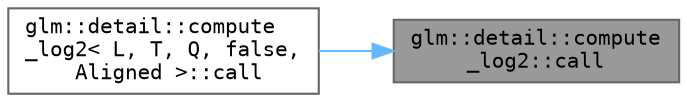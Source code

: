 digraph "glm::detail::compute_log2::call"
{
 // LATEX_PDF_SIZE
  bgcolor="transparent";
  edge [fontname=Terminal,fontsize=10,labelfontname=Helvetica,labelfontsize=10];
  node [fontname=Terminal,fontsize=10,shape=box,height=0.2,width=0.4];
  rankdir="RL";
  Node1 [label="glm::detail::compute\l_log2::call",height=0.2,width=0.4,color="gray40", fillcolor="grey60", style="filled", fontcolor="black",tooltip=" "];
  Node1 -> Node2 [dir="back",color="steelblue1",style="solid"];
  Node2 [label="glm::detail::compute\l_log2\< L, T, Q, false,\l Aligned \>::call",height=0.2,width=0.4,color="grey40", fillcolor="white", style="filled",URL="$structglm_1_1detail_1_1compute__log2_3_01_l_00_01_t_00_01_q_00_01false_00_01_aligned_01_4.html#a1c3b576e699987fb8329144e53dde71a",tooltip=" "];
}
